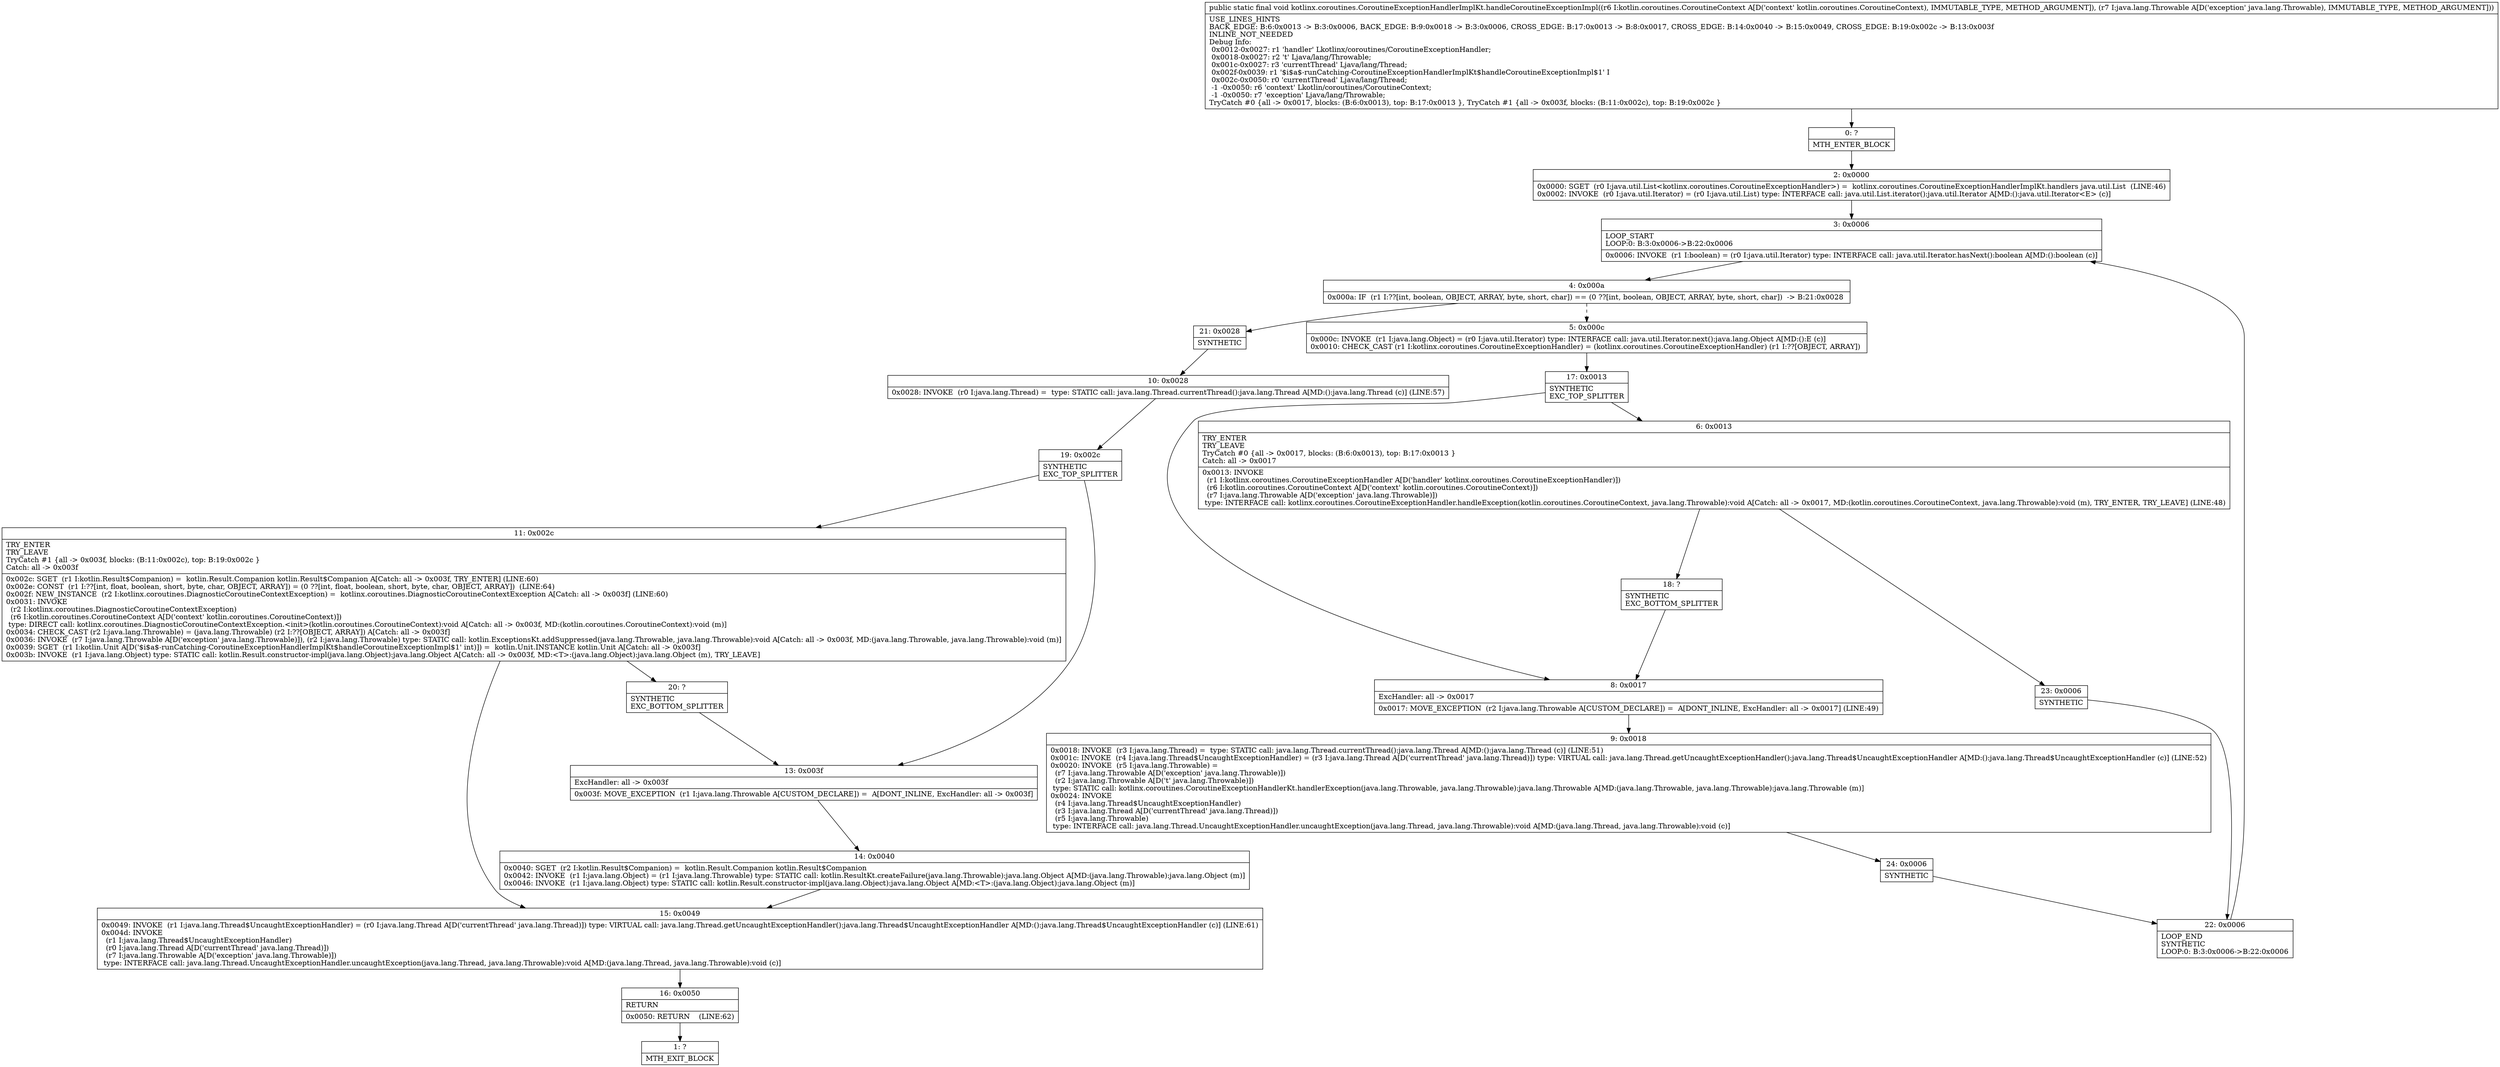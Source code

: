 digraph "CFG forkotlinx.coroutines.CoroutineExceptionHandlerImplKt.handleCoroutineExceptionImpl(Lkotlin\/coroutines\/CoroutineContext;Ljava\/lang\/Throwable;)V" {
Node_0 [shape=record,label="{0\:\ ?|MTH_ENTER_BLOCK\l}"];
Node_2 [shape=record,label="{2\:\ 0x0000|0x0000: SGET  (r0 I:java.util.List\<kotlinx.coroutines.CoroutineExceptionHandler\>) =  kotlinx.coroutines.CoroutineExceptionHandlerImplKt.handlers java.util.List  (LINE:46)\l0x0002: INVOKE  (r0 I:java.util.Iterator) = (r0 I:java.util.List) type: INTERFACE call: java.util.List.iterator():java.util.Iterator A[MD:():java.util.Iterator\<E\> (c)]\l}"];
Node_3 [shape=record,label="{3\:\ 0x0006|LOOP_START\lLOOP:0: B:3:0x0006\-\>B:22:0x0006\l|0x0006: INVOKE  (r1 I:boolean) = (r0 I:java.util.Iterator) type: INTERFACE call: java.util.Iterator.hasNext():boolean A[MD:():boolean (c)]\l}"];
Node_4 [shape=record,label="{4\:\ 0x000a|0x000a: IF  (r1 I:??[int, boolean, OBJECT, ARRAY, byte, short, char]) == (0 ??[int, boolean, OBJECT, ARRAY, byte, short, char])  \-\> B:21:0x0028 \l}"];
Node_5 [shape=record,label="{5\:\ 0x000c|0x000c: INVOKE  (r1 I:java.lang.Object) = (r0 I:java.util.Iterator) type: INTERFACE call: java.util.Iterator.next():java.lang.Object A[MD:():E (c)]\l0x0010: CHECK_CAST (r1 I:kotlinx.coroutines.CoroutineExceptionHandler) = (kotlinx.coroutines.CoroutineExceptionHandler) (r1 I:??[OBJECT, ARRAY]) \l}"];
Node_17 [shape=record,label="{17\:\ 0x0013|SYNTHETIC\lEXC_TOP_SPLITTER\l}"];
Node_6 [shape=record,label="{6\:\ 0x0013|TRY_ENTER\lTRY_LEAVE\lTryCatch #0 \{all \-\> 0x0017, blocks: (B:6:0x0013), top: B:17:0x0013 \}\lCatch: all \-\> 0x0017\l|0x0013: INVOKE  \l  (r1 I:kotlinx.coroutines.CoroutineExceptionHandler A[D('handler' kotlinx.coroutines.CoroutineExceptionHandler)])\l  (r6 I:kotlin.coroutines.CoroutineContext A[D('context' kotlin.coroutines.CoroutineContext)])\l  (r7 I:java.lang.Throwable A[D('exception' java.lang.Throwable)])\l type: INTERFACE call: kotlinx.coroutines.CoroutineExceptionHandler.handleException(kotlin.coroutines.CoroutineContext, java.lang.Throwable):void A[Catch: all \-\> 0x0017, MD:(kotlin.coroutines.CoroutineContext, java.lang.Throwable):void (m), TRY_ENTER, TRY_LEAVE] (LINE:48)\l}"];
Node_18 [shape=record,label="{18\:\ ?|SYNTHETIC\lEXC_BOTTOM_SPLITTER\l}"];
Node_23 [shape=record,label="{23\:\ 0x0006|SYNTHETIC\l}"];
Node_22 [shape=record,label="{22\:\ 0x0006|LOOP_END\lSYNTHETIC\lLOOP:0: B:3:0x0006\-\>B:22:0x0006\l}"];
Node_8 [shape=record,label="{8\:\ 0x0017|ExcHandler: all \-\> 0x0017\l|0x0017: MOVE_EXCEPTION  (r2 I:java.lang.Throwable A[CUSTOM_DECLARE]) =  A[DONT_INLINE, ExcHandler: all \-\> 0x0017] (LINE:49)\l}"];
Node_9 [shape=record,label="{9\:\ 0x0018|0x0018: INVOKE  (r3 I:java.lang.Thread) =  type: STATIC call: java.lang.Thread.currentThread():java.lang.Thread A[MD:():java.lang.Thread (c)] (LINE:51)\l0x001c: INVOKE  (r4 I:java.lang.Thread$UncaughtExceptionHandler) = (r3 I:java.lang.Thread A[D('currentThread' java.lang.Thread)]) type: VIRTUAL call: java.lang.Thread.getUncaughtExceptionHandler():java.lang.Thread$UncaughtExceptionHandler A[MD:():java.lang.Thread$UncaughtExceptionHandler (c)] (LINE:52)\l0x0020: INVOKE  (r5 I:java.lang.Throwable) = \l  (r7 I:java.lang.Throwable A[D('exception' java.lang.Throwable)])\l  (r2 I:java.lang.Throwable A[D('t' java.lang.Throwable)])\l type: STATIC call: kotlinx.coroutines.CoroutineExceptionHandlerKt.handlerException(java.lang.Throwable, java.lang.Throwable):java.lang.Throwable A[MD:(java.lang.Throwable, java.lang.Throwable):java.lang.Throwable (m)]\l0x0024: INVOKE  \l  (r4 I:java.lang.Thread$UncaughtExceptionHandler)\l  (r3 I:java.lang.Thread A[D('currentThread' java.lang.Thread)])\l  (r5 I:java.lang.Throwable)\l type: INTERFACE call: java.lang.Thread.UncaughtExceptionHandler.uncaughtException(java.lang.Thread, java.lang.Throwable):void A[MD:(java.lang.Thread, java.lang.Throwable):void (c)]\l}"];
Node_24 [shape=record,label="{24\:\ 0x0006|SYNTHETIC\l}"];
Node_21 [shape=record,label="{21\:\ 0x0028|SYNTHETIC\l}"];
Node_10 [shape=record,label="{10\:\ 0x0028|0x0028: INVOKE  (r0 I:java.lang.Thread) =  type: STATIC call: java.lang.Thread.currentThread():java.lang.Thread A[MD:():java.lang.Thread (c)] (LINE:57)\l}"];
Node_19 [shape=record,label="{19\:\ 0x002c|SYNTHETIC\lEXC_TOP_SPLITTER\l}"];
Node_11 [shape=record,label="{11\:\ 0x002c|TRY_ENTER\lTRY_LEAVE\lTryCatch #1 \{all \-\> 0x003f, blocks: (B:11:0x002c), top: B:19:0x002c \}\lCatch: all \-\> 0x003f\l|0x002c: SGET  (r1 I:kotlin.Result$Companion) =  kotlin.Result.Companion kotlin.Result$Companion A[Catch: all \-\> 0x003f, TRY_ENTER] (LINE:60)\l0x002e: CONST  (r1 I:??[int, float, boolean, short, byte, char, OBJECT, ARRAY]) = (0 ??[int, float, boolean, short, byte, char, OBJECT, ARRAY])  (LINE:64)\l0x002f: NEW_INSTANCE  (r2 I:kotlinx.coroutines.DiagnosticCoroutineContextException) =  kotlinx.coroutines.DiagnosticCoroutineContextException A[Catch: all \-\> 0x003f] (LINE:60)\l0x0031: INVOKE  \l  (r2 I:kotlinx.coroutines.DiagnosticCoroutineContextException)\l  (r6 I:kotlin.coroutines.CoroutineContext A[D('context' kotlin.coroutines.CoroutineContext)])\l type: DIRECT call: kotlinx.coroutines.DiagnosticCoroutineContextException.\<init\>(kotlin.coroutines.CoroutineContext):void A[Catch: all \-\> 0x003f, MD:(kotlin.coroutines.CoroutineContext):void (m)]\l0x0034: CHECK_CAST (r2 I:java.lang.Throwable) = (java.lang.Throwable) (r2 I:??[OBJECT, ARRAY]) A[Catch: all \-\> 0x003f]\l0x0036: INVOKE  (r7 I:java.lang.Throwable A[D('exception' java.lang.Throwable)]), (r2 I:java.lang.Throwable) type: STATIC call: kotlin.ExceptionsKt.addSuppressed(java.lang.Throwable, java.lang.Throwable):void A[Catch: all \-\> 0x003f, MD:(java.lang.Throwable, java.lang.Throwable):void (m)]\l0x0039: SGET  (r1 I:kotlin.Unit A[D('$i$a$\-runCatching\-CoroutineExceptionHandlerImplKt$handleCoroutineExceptionImpl$1' int)]) =  kotlin.Unit.INSTANCE kotlin.Unit A[Catch: all \-\> 0x003f]\l0x003b: INVOKE  (r1 I:java.lang.Object) type: STATIC call: kotlin.Result.constructor\-impl(java.lang.Object):java.lang.Object A[Catch: all \-\> 0x003f, MD:\<T\>:(java.lang.Object):java.lang.Object (m), TRY_LEAVE]\l}"];
Node_15 [shape=record,label="{15\:\ 0x0049|0x0049: INVOKE  (r1 I:java.lang.Thread$UncaughtExceptionHandler) = (r0 I:java.lang.Thread A[D('currentThread' java.lang.Thread)]) type: VIRTUAL call: java.lang.Thread.getUncaughtExceptionHandler():java.lang.Thread$UncaughtExceptionHandler A[MD:():java.lang.Thread$UncaughtExceptionHandler (c)] (LINE:61)\l0x004d: INVOKE  \l  (r1 I:java.lang.Thread$UncaughtExceptionHandler)\l  (r0 I:java.lang.Thread A[D('currentThread' java.lang.Thread)])\l  (r7 I:java.lang.Throwable A[D('exception' java.lang.Throwable)])\l type: INTERFACE call: java.lang.Thread.UncaughtExceptionHandler.uncaughtException(java.lang.Thread, java.lang.Throwable):void A[MD:(java.lang.Thread, java.lang.Throwable):void (c)]\l}"];
Node_16 [shape=record,label="{16\:\ 0x0050|RETURN\l|0x0050: RETURN    (LINE:62)\l}"];
Node_1 [shape=record,label="{1\:\ ?|MTH_EXIT_BLOCK\l}"];
Node_20 [shape=record,label="{20\:\ ?|SYNTHETIC\lEXC_BOTTOM_SPLITTER\l}"];
Node_13 [shape=record,label="{13\:\ 0x003f|ExcHandler: all \-\> 0x003f\l|0x003f: MOVE_EXCEPTION  (r1 I:java.lang.Throwable A[CUSTOM_DECLARE]) =  A[DONT_INLINE, ExcHandler: all \-\> 0x003f]\l}"];
Node_14 [shape=record,label="{14\:\ 0x0040|0x0040: SGET  (r2 I:kotlin.Result$Companion) =  kotlin.Result.Companion kotlin.Result$Companion \l0x0042: INVOKE  (r1 I:java.lang.Object) = (r1 I:java.lang.Throwable) type: STATIC call: kotlin.ResultKt.createFailure(java.lang.Throwable):java.lang.Object A[MD:(java.lang.Throwable):java.lang.Object (m)]\l0x0046: INVOKE  (r1 I:java.lang.Object) type: STATIC call: kotlin.Result.constructor\-impl(java.lang.Object):java.lang.Object A[MD:\<T\>:(java.lang.Object):java.lang.Object (m)]\l}"];
MethodNode[shape=record,label="{public static final void kotlinx.coroutines.CoroutineExceptionHandlerImplKt.handleCoroutineExceptionImpl((r6 I:kotlin.coroutines.CoroutineContext A[D('context' kotlin.coroutines.CoroutineContext), IMMUTABLE_TYPE, METHOD_ARGUMENT]), (r7 I:java.lang.Throwable A[D('exception' java.lang.Throwable), IMMUTABLE_TYPE, METHOD_ARGUMENT]))  | USE_LINES_HINTS\lBACK_EDGE: B:6:0x0013 \-\> B:3:0x0006, BACK_EDGE: B:9:0x0018 \-\> B:3:0x0006, CROSS_EDGE: B:17:0x0013 \-\> B:8:0x0017, CROSS_EDGE: B:14:0x0040 \-\> B:15:0x0049, CROSS_EDGE: B:19:0x002c \-\> B:13:0x003f\lINLINE_NOT_NEEDED\lDebug Info:\l  0x0012\-0x0027: r1 'handler' Lkotlinx\/coroutines\/CoroutineExceptionHandler;\l  0x0018\-0x0027: r2 't' Ljava\/lang\/Throwable;\l  0x001c\-0x0027: r3 'currentThread' Ljava\/lang\/Thread;\l  0x002f\-0x0039: r1 '$i$a$\-runCatching\-CoroutineExceptionHandlerImplKt$handleCoroutineExceptionImpl$1' I\l  0x002c\-0x0050: r0 'currentThread' Ljava\/lang\/Thread;\l  \-1 \-0x0050: r6 'context' Lkotlin\/coroutines\/CoroutineContext;\l  \-1 \-0x0050: r7 'exception' Ljava\/lang\/Throwable;\lTryCatch #0 \{all \-\> 0x0017, blocks: (B:6:0x0013), top: B:17:0x0013 \}, TryCatch #1 \{all \-\> 0x003f, blocks: (B:11:0x002c), top: B:19:0x002c \}\l}"];
MethodNode -> Node_0;Node_0 -> Node_2;
Node_2 -> Node_3;
Node_3 -> Node_4;
Node_4 -> Node_5[style=dashed];
Node_4 -> Node_21;
Node_5 -> Node_17;
Node_17 -> Node_6;
Node_17 -> Node_8;
Node_6 -> Node_18;
Node_6 -> Node_23;
Node_18 -> Node_8;
Node_23 -> Node_22;
Node_22 -> Node_3;
Node_8 -> Node_9;
Node_9 -> Node_24;
Node_24 -> Node_22;
Node_21 -> Node_10;
Node_10 -> Node_19;
Node_19 -> Node_11;
Node_19 -> Node_13;
Node_11 -> Node_15;
Node_11 -> Node_20;
Node_15 -> Node_16;
Node_16 -> Node_1;
Node_20 -> Node_13;
Node_13 -> Node_14;
Node_14 -> Node_15;
}

